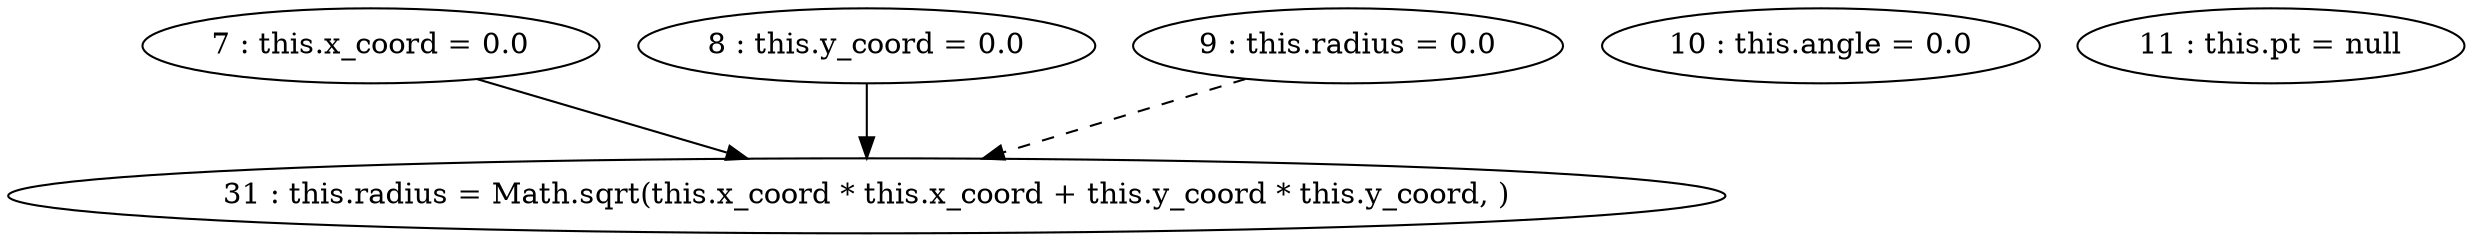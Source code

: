 digraph G {
"7 : this.x_coord = 0.0"
"7 : this.x_coord = 0.0" -> "31 : this.radius = Math.sqrt(this.x_coord * this.x_coord + this.y_coord * this.y_coord, )"
"8 : this.y_coord = 0.0"
"8 : this.y_coord = 0.0" -> "31 : this.radius = Math.sqrt(this.x_coord * this.x_coord + this.y_coord * this.y_coord, )"
"9 : this.radius = 0.0"
"9 : this.radius = 0.0" -> "31 : this.radius = Math.sqrt(this.x_coord * this.x_coord + this.y_coord * this.y_coord, )" [style=dashed]
"10 : this.angle = 0.0"
"11 : this.pt = null"
"31 : this.radius = Math.sqrt(this.x_coord * this.x_coord + this.y_coord * this.y_coord, )"
}